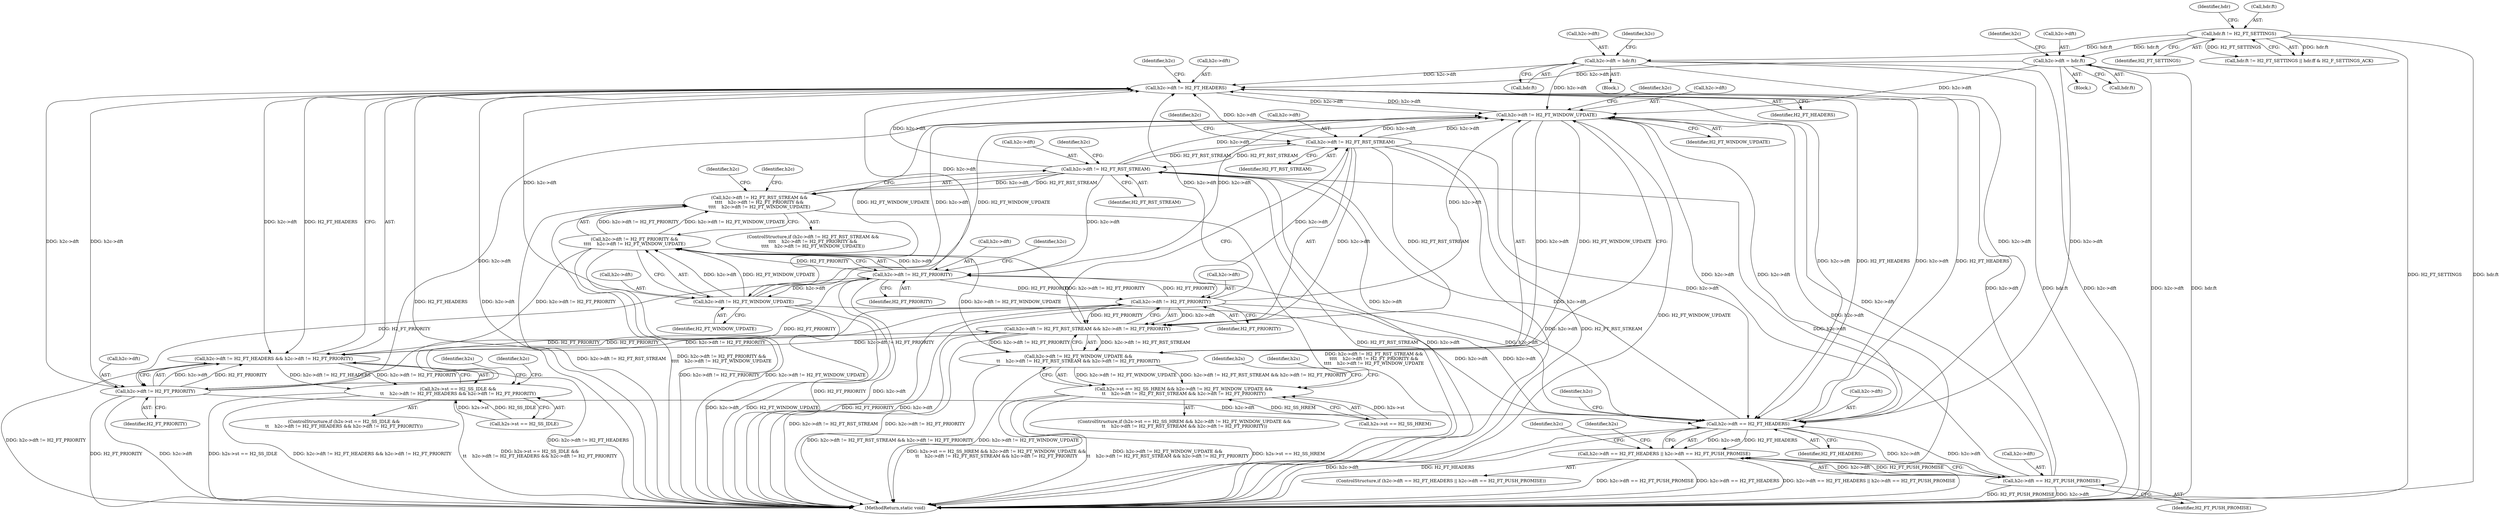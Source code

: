 digraph "0_haproxy_3f0e1ec70173593f4c2b3681b26c04a4ed5fc588@pointer" {
"1000426" [label="(Call,h2c->dft != H2_FT_HEADERS)"];
"1000454" [label="(Call,h2c->dft != H2_FT_WINDOW_UPDATE)"];
"1000460" [label="(Call,h2c->dft != H2_FT_RST_STREAM)"];
"1000534" [label="(Call,h2c->dft != H2_FT_RST_STREAM)"];
"1000493" [label="(Call,h2c->dft == H2_FT_HEADERS)"];
"1000376" [label="(Call,h2c->dft = hdr.ft)"];
"1000213" [label="(Call,hdr.ft != H2_FT_SETTINGS)"];
"1000426" [label="(Call,h2c->dft != H2_FT_HEADERS)"];
"1000545" [label="(Call,h2c->dft != H2_FT_WINDOW_UPDATE)"];
"1000540" [label="(Call,h2c->dft != H2_FT_PRIORITY)"];
"1000465" [label="(Call,h2c->dft != H2_FT_PRIORITY)"];
"1000431" [label="(Call,h2c->dft != H2_FT_PRIORITY)"];
"1000498" [label="(Call,h2c->dft == H2_FT_PUSH_PROMISE)"];
"1000275" [label="(Call,h2c->dft = hdr.ft)"];
"1000425" [label="(Call,h2c->dft != H2_FT_HEADERS && h2c->dft != H2_FT_PRIORITY)"];
"1000419" [label="(Call,h2s->st == H2_SS_IDLE &&\n\t\t    h2c->dft != H2_FT_HEADERS && h2c->dft != H2_FT_PRIORITY)"];
"1000459" [label="(Call,h2c->dft != H2_FT_RST_STREAM && h2c->dft != H2_FT_PRIORITY)"];
"1000453" [label="(Call,h2c->dft != H2_FT_WINDOW_UPDATE &&\n\t\t    h2c->dft != H2_FT_RST_STREAM && h2c->dft != H2_FT_PRIORITY)"];
"1000447" [label="(Call,h2s->st == H2_SS_HREM && h2c->dft != H2_FT_WINDOW_UPDATE &&\n\t\t    h2c->dft != H2_FT_RST_STREAM && h2c->dft != H2_FT_PRIORITY)"];
"1000539" [label="(Call,h2c->dft != H2_FT_PRIORITY &&\n\t\t\t\t    h2c->dft != H2_FT_WINDOW_UPDATE)"];
"1000533" [label="(Call,h2c->dft != H2_FT_RST_STREAM &&\n\t\t\t\t    h2c->dft != H2_FT_PRIORITY &&\n\t\t\t\t    h2c->dft != H2_FT_WINDOW_UPDATE)"];
"1000492" [label="(Call,h2c->dft == H2_FT_HEADERS || h2c->dft == H2_FT_PUSH_PROMISE)"];
"1000458" [label="(Identifier,H2_FT_WINDOW_UPDATE)"];
"1000459" [label="(Call,h2c->dft != H2_FT_RST_STREAM && h2c->dft != H2_FT_PRIORITY)"];
"1000464" [label="(Identifier,H2_FT_RST_STREAM)"];
"1000220" [label="(Identifier,hdr)"];
"1000447" [label="(Call,h2s->st == H2_SS_HREM && h2c->dft != H2_FT_WINDOW_UPDATE &&\n\t\t    h2c->dft != H2_FT_RST_STREAM && h2c->dft != H2_FT_PRIORITY)"];
"1000448" [label="(Call,h2s->st == H2_SS_HREM)"];
"1000467" [label="(Identifier,h2c)"];
"1000217" [label="(Identifier,H2_FT_SETTINGS)"];
"1000438" [label="(Identifier,h2c)"];
"1000450" [label="(Identifier,h2s)"];
"1000380" [label="(Call,hdr.ft)"];
"1000552" [label="(Identifier,h2c)"];
"1000533" [label="(Call,h2c->dft != H2_FT_RST_STREAM &&\n\t\t\t\t    h2c->dft != H2_FT_PRIORITY &&\n\t\t\t\t    h2c->dft != H2_FT_WINDOW_UPDATE)"];
"1000499" [label="(Call,h2c->dft)"];
"1000275" [label="(Call,h2c->dft = hdr.ft)"];
"1000466" [label="(Call,h2c->dft)"];
"1000446" [label="(ControlStructure,if (h2s->st == H2_SS_HREM && h2c->dft != H2_FT_WINDOW_UPDATE &&\n\t\t    h2c->dft != H2_FT_RST_STREAM && h2c->dft != H2_FT_PRIORITY))"];
"1000426" [label="(Call,h2c->dft != H2_FT_HEADERS)"];
"1000465" [label="(Call,h2c->dft != H2_FT_PRIORITY)"];
"1000542" [label="(Identifier,h2c)"];
"1000491" [label="(ControlStructure,if (h2c->dft == H2_FT_HEADERS || h2c->dft == H2_FT_PUSH_PROMISE))"];
"1000461" [label="(Call,h2c->dft)"];
"1000432" [label="(Call,h2c->dft)"];
"1000472" [label="(Identifier,h2s)"];
"1000453" [label="(Call,h2c->dft != H2_FT_WINDOW_UPDATE &&\n\t\t    h2c->dft != H2_FT_RST_STREAM && h2c->dft != H2_FT_PRIORITY)"];
"1000538" [label="(Identifier,H2_FT_RST_STREAM)"];
"1000419" [label="(Call,h2s->st == H2_SS_IDLE &&\n\t\t    h2c->dft != H2_FT_HEADERS && h2c->dft != H2_FT_PRIORITY)"];
"1000433" [label="(Identifier,h2c)"];
"1000493" [label="(Call,h2c->dft == H2_FT_HEADERS)"];
"1000497" [label="(Identifier,H2_FT_HEADERS)"];
"1000323" [label="(Block,)"];
"1000541" [label="(Call,h2c->dft)"];
"1000544" [label="(Identifier,H2_FT_PRIORITY)"];
"1000427" [label="(Call,h2c->dft)"];
"1000549" [label="(Identifier,H2_FT_WINDOW_UPDATE)"];
"1000454" [label="(Call,h2c->dft != H2_FT_WINDOW_UPDATE)"];
"1000377" [label="(Call,h2c->dft)"];
"1000560" [label="(Identifier,h2c)"];
"1000545" [label="(Call,h2c->dft != H2_FT_WINDOW_UPDATE)"];
"1000213" [label="(Call,hdr.ft != H2_FT_SETTINGS)"];
"1000546" [label="(Call,h2c->dft)"];
"1000284" [label="(Identifier,h2c)"];
"1000535" [label="(Call,h2c->dft)"];
"1000435" [label="(Identifier,H2_FT_PRIORITY)"];
"1000276" [label="(Call,h2c->dft)"];
"1000425" [label="(Call,h2c->dft != H2_FT_HEADERS && h2c->dft != H2_FT_PRIORITY)"];
"1000854" [label="(MethodReturn,static void)"];
"1000494" [label="(Call,h2c->dft)"];
"1000462" [label="(Identifier,h2c)"];
"1000534" [label="(Call,h2c->dft != H2_FT_RST_STREAM)"];
"1000212" [label="(Call,hdr.ft != H2_FT_SETTINGS || hdr.ff & H2_F_SETTINGS_ACK)"];
"1000455" [label="(Call,h2c->dft)"];
"1000540" [label="(Call,h2c->dft != H2_FT_PRIORITY)"];
"1000460" [label="(Call,h2c->dft != H2_FT_RST_STREAM)"];
"1000498" [label="(Call,h2c->dft == H2_FT_PUSH_PROMISE)"];
"1000505" [label="(Identifier,h2c)"];
"1000385" [label="(Identifier,h2c)"];
"1000492" [label="(Call,h2c->dft == H2_FT_HEADERS || h2c->dft == H2_FT_PUSH_PROMISE)"];
"1000420" [label="(Call,h2s->st == H2_SS_IDLE)"];
"1000431" [label="(Call,h2c->dft != H2_FT_PRIORITY)"];
"1000500" [label="(Identifier,h2c)"];
"1000376" [label="(Call,h2c->dft = hdr.ft)"];
"1000184" [label="(Block,)"];
"1000547" [label="(Identifier,h2c)"];
"1000469" [label="(Identifier,H2_FT_PRIORITY)"];
"1000484" [label="(Identifier,h2s)"];
"1000511" [label="(Identifier,h2s)"];
"1000532" [label="(ControlStructure,if (h2c->dft != H2_FT_RST_STREAM &&\n\t\t\t\t    h2c->dft != H2_FT_PRIORITY &&\n\t\t\t\t    h2c->dft != H2_FT_WINDOW_UPDATE))"];
"1000214" [label="(Call,hdr.ft)"];
"1000279" [label="(Call,hdr.ft)"];
"1000430" [label="(Identifier,H2_FT_HEADERS)"];
"1000502" [label="(Identifier,H2_FT_PUSH_PROMISE)"];
"1000418" [label="(ControlStructure,if (h2s->st == H2_SS_IDLE &&\n\t\t    h2c->dft != H2_FT_HEADERS && h2c->dft != H2_FT_PRIORITY))"];
"1000539" [label="(Call,h2c->dft != H2_FT_PRIORITY &&\n\t\t\t\t    h2c->dft != H2_FT_WINDOW_UPDATE)"];
"1000426" -> "1000425"  [label="AST: "];
"1000426" -> "1000430"  [label="CFG: "];
"1000427" -> "1000426"  [label="AST: "];
"1000430" -> "1000426"  [label="AST: "];
"1000433" -> "1000426"  [label="CFG: "];
"1000425" -> "1000426"  [label="CFG: "];
"1000426" -> "1000854"  [label="DDG: h2c->dft"];
"1000426" -> "1000854"  [label="DDG: H2_FT_HEADERS"];
"1000426" -> "1000425"  [label="DDG: h2c->dft"];
"1000426" -> "1000425"  [label="DDG: H2_FT_HEADERS"];
"1000454" -> "1000426"  [label="DDG: h2c->dft"];
"1000460" -> "1000426"  [label="DDG: h2c->dft"];
"1000376" -> "1000426"  [label="DDG: h2c->dft"];
"1000493" -> "1000426"  [label="DDG: h2c->dft"];
"1000493" -> "1000426"  [label="DDG: H2_FT_HEADERS"];
"1000545" -> "1000426"  [label="DDG: h2c->dft"];
"1000498" -> "1000426"  [label="DDG: h2c->dft"];
"1000431" -> "1000426"  [label="DDG: h2c->dft"];
"1000275" -> "1000426"  [label="DDG: h2c->dft"];
"1000534" -> "1000426"  [label="DDG: h2c->dft"];
"1000540" -> "1000426"  [label="DDG: h2c->dft"];
"1000465" -> "1000426"  [label="DDG: h2c->dft"];
"1000426" -> "1000431"  [label="DDG: h2c->dft"];
"1000426" -> "1000454"  [label="DDG: h2c->dft"];
"1000426" -> "1000493"  [label="DDG: h2c->dft"];
"1000426" -> "1000493"  [label="DDG: H2_FT_HEADERS"];
"1000454" -> "1000453"  [label="AST: "];
"1000454" -> "1000458"  [label="CFG: "];
"1000455" -> "1000454"  [label="AST: "];
"1000458" -> "1000454"  [label="AST: "];
"1000462" -> "1000454"  [label="CFG: "];
"1000453" -> "1000454"  [label="CFG: "];
"1000454" -> "1000854"  [label="DDG: h2c->dft"];
"1000454" -> "1000854"  [label="DDG: H2_FT_WINDOW_UPDATE"];
"1000454" -> "1000453"  [label="DDG: h2c->dft"];
"1000454" -> "1000453"  [label="DDG: H2_FT_WINDOW_UPDATE"];
"1000460" -> "1000454"  [label="DDG: h2c->dft"];
"1000376" -> "1000454"  [label="DDG: h2c->dft"];
"1000493" -> "1000454"  [label="DDG: h2c->dft"];
"1000545" -> "1000454"  [label="DDG: h2c->dft"];
"1000545" -> "1000454"  [label="DDG: H2_FT_WINDOW_UPDATE"];
"1000498" -> "1000454"  [label="DDG: h2c->dft"];
"1000431" -> "1000454"  [label="DDG: h2c->dft"];
"1000275" -> "1000454"  [label="DDG: h2c->dft"];
"1000534" -> "1000454"  [label="DDG: h2c->dft"];
"1000540" -> "1000454"  [label="DDG: h2c->dft"];
"1000465" -> "1000454"  [label="DDG: h2c->dft"];
"1000454" -> "1000460"  [label="DDG: h2c->dft"];
"1000454" -> "1000493"  [label="DDG: h2c->dft"];
"1000454" -> "1000545"  [label="DDG: H2_FT_WINDOW_UPDATE"];
"1000460" -> "1000459"  [label="AST: "];
"1000460" -> "1000464"  [label="CFG: "];
"1000461" -> "1000460"  [label="AST: "];
"1000464" -> "1000460"  [label="AST: "];
"1000467" -> "1000460"  [label="CFG: "];
"1000459" -> "1000460"  [label="CFG: "];
"1000460" -> "1000854"  [label="DDG: h2c->dft"];
"1000460" -> "1000854"  [label="DDG: H2_FT_RST_STREAM"];
"1000460" -> "1000459"  [label="DDG: h2c->dft"];
"1000460" -> "1000459"  [label="DDG: H2_FT_RST_STREAM"];
"1000534" -> "1000460"  [label="DDG: H2_FT_RST_STREAM"];
"1000460" -> "1000465"  [label="DDG: h2c->dft"];
"1000460" -> "1000493"  [label="DDG: h2c->dft"];
"1000460" -> "1000534"  [label="DDG: H2_FT_RST_STREAM"];
"1000534" -> "1000533"  [label="AST: "];
"1000534" -> "1000538"  [label="CFG: "];
"1000535" -> "1000534"  [label="AST: "];
"1000538" -> "1000534"  [label="AST: "];
"1000542" -> "1000534"  [label="CFG: "];
"1000533" -> "1000534"  [label="CFG: "];
"1000534" -> "1000854"  [label="DDG: h2c->dft"];
"1000534" -> "1000854"  [label="DDG: H2_FT_RST_STREAM"];
"1000534" -> "1000493"  [label="DDG: h2c->dft"];
"1000534" -> "1000533"  [label="DDG: h2c->dft"];
"1000534" -> "1000533"  [label="DDG: H2_FT_RST_STREAM"];
"1000493" -> "1000534"  [label="DDG: h2c->dft"];
"1000498" -> "1000534"  [label="DDG: h2c->dft"];
"1000534" -> "1000540"  [label="DDG: h2c->dft"];
"1000493" -> "1000492"  [label="AST: "];
"1000493" -> "1000497"  [label="CFG: "];
"1000494" -> "1000493"  [label="AST: "];
"1000497" -> "1000493"  [label="AST: "];
"1000500" -> "1000493"  [label="CFG: "];
"1000492" -> "1000493"  [label="CFG: "];
"1000493" -> "1000854"  [label="DDG: h2c->dft"];
"1000493" -> "1000854"  [label="DDG: H2_FT_HEADERS"];
"1000493" -> "1000492"  [label="DDG: h2c->dft"];
"1000493" -> "1000492"  [label="DDG: H2_FT_HEADERS"];
"1000376" -> "1000493"  [label="DDG: h2c->dft"];
"1000545" -> "1000493"  [label="DDG: h2c->dft"];
"1000498" -> "1000493"  [label="DDG: h2c->dft"];
"1000431" -> "1000493"  [label="DDG: h2c->dft"];
"1000275" -> "1000493"  [label="DDG: h2c->dft"];
"1000540" -> "1000493"  [label="DDG: h2c->dft"];
"1000465" -> "1000493"  [label="DDG: h2c->dft"];
"1000493" -> "1000498"  [label="DDG: h2c->dft"];
"1000376" -> "1000323"  [label="AST: "];
"1000376" -> "1000380"  [label="CFG: "];
"1000377" -> "1000376"  [label="AST: "];
"1000380" -> "1000376"  [label="AST: "];
"1000385" -> "1000376"  [label="CFG: "];
"1000376" -> "1000854"  [label="DDG: h2c->dft"];
"1000376" -> "1000854"  [label="DDG: hdr.ft"];
"1000213" -> "1000376"  [label="DDG: hdr.ft"];
"1000213" -> "1000212"  [label="AST: "];
"1000213" -> "1000217"  [label="CFG: "];
"1000214" -> "1000213"  [label="AST: "];
"1000217" -> "1000213"  [label="AST: "];
"1000220" -> "1000213"  [label="CFG: "];
"1000212" -> "1000213"  [label="CFG: "];
"1000213" -> "1000854"  [label="DDG: H2_FT_SETTINGS"];
"1000213" -> "1000854"  [label="DDG: hdr.ft"];
"1000213" -> "1000212"  [label="DDG: hdr.ft"];
"1000213" -> "1000212"  [label="DDG: H2_FT_SETTINGS"];
"1000213" -> "1000275"  [label="DDG: hdr.ft"];
"1000545" -> "1000539"  [label="AST: "];
"1000545" -> "1000549"  [label="CFG: "];
"1000546" -> "1000545"  [label="AST: "];
"1000549" -> "1000545"  [label="AST: "];
"1000539" -> "1000545"  [label="CFG: "];
"1000545" -> "1000854"  [label="DDG: h2c->dft"];
"1000545" -> "1000854"  [label="DDG: H2_FT_WINDOW_UPDATE"];
"1000545" -> "1000539"  [label="DDG: h2c->dft"];
"1000545" -> "1000539"  [label="DDG: H2_FT_WINDOW_UPDATE"];
"1000540" -> "1000545"  [label="DDG: h2c->dft"];
"1000540" -> "1000539"  [label="AST: "];
"1000540" -> "1000544"  [label="CFG: "];
"1000541" -> "1000540"  [label="AST: "];
"1000544" -> "1000540"  [label="AST: "];
"1000547" -> "1000540"  [label="CFG: "];
"1000539" -> "1000540"  [label="CFG: "];
"1000540" -> "1000854"  [label="DDG: H2_FT_PRIORITY"];
"1000540" -> "1000854"  [label="DDG: h2c->dft"];
"1000540" -> "1000431"  [label="DDG: H2_FT_PRIORITY"];
"1000540" -> "1000465"  [label="DDG: H2_FT_PRIORITY"];
"1000540" -> "1000539"  [label="DDG: h2c->dft"];
"1000540" -> "1000539"  [label="DDG: H2_FT_PRIORITY"];
"1000465" -> "1000540"  [label="DDG: H2_FT_PRIORITY"];
"1000431" -> "1000540"  [label="DDG: H2_FT_PRIORITY"];
"1000465" -> "1000459"  [label="AST: "];
"1000465" -> "1000469"  [label="CFG: "];
"1000466" -> "1000465"  [label="AST: "];
"1000469" -> "1000465"  [label="AST: "];
"1000459" -> "1000465"  [label="CFG: "];
"1000465" -> "1000854"  [label="DDG: H2_FT_PRIORITY"];
"1000465" -> "1000854"  [label="DDG: h2c->dft"];
"1000465" -> "1000431"  [label="DDG: H2_FT_PRIORITY"];
"1000465" -> "1000459"  [label="DDG: h2c->dft"];
"1000465" -> "1000459"  [label="DDG: H2_FT_PRIORITY"];
"1000431" -> "1000465"  [label="DDG: H2_FT_PRIORITY"];
"1000431" -> "1000425"  [label="AST: "];
"1000431" -> "1000435"  [label="CFG: "];
"1000432" -> "1000431"  [label="AST: "];
"1000435" -> "1000431"  [label="AST: "];
"1000425" -> "1000431"  [label="CFG: "];
"1000431" -> "1000854"  [label="DDG: h2c->dft"];
"1000431" -> "1000854"  [label="DDG: H2_FT_PRIORITY"];
"1000431" -> "1000425"  [label="DDG: h2c->dft"];
"1000431" -> "1000425"  [label="DDG: H2_FT_PRIORITY"];
"1000498" -> "1000492"  [label="AST: "];
"1000498" -> "1000502"  [label="CFG: "];
"1000499" -> "1000498"  [label="AST: "];
"1000502" -> "1000498"  [label="AST: "];
"1000492" -> "1000498"  [label="CFG: "];
"1000498" -> "1000854"  [label="DDG: H2_FT_PUSH_PROMISE"];
"1000498" -> "1000854"  [label="DDG: h2c->dft"];
"1000498" -> "1000492"  [label="DDG: h2c->dft"];
"1000498" -> "1000492"  [label="DDG: H2_FT_PUSH_PROMISE"];
"1000275" -> "1000184"  [label="AST: "];
"1000275" -> "1000279"  [label="CFG: "];
"1000276" -> "1000275"  [label="AST: "];
"1000279" -> "1000275"  [label="AST: "];
"1000284" -> "1000275"  [label="CFG: "];
"1000275" -> "1000854"  [label="DDG: h2c->dft"];
"1000275" -> "1000854"  [label="DDG: hdr.ft"];
"1000425" -> "1000419"  [label="AST: "];
"1000419" -> "1000425"  [label="CFG: "];
"1000425" -> "1000854"  [label="DDG: h2c->dft != H2_FT_HEADERS"];
"1000425" -> "1000854"  [label="DDG: h2c->dft != H2_FT_PRIORITY"];
"1000425" -> "1000419"  [label="DDG: h2c->dft != H2_FT_HEADERS"];
"1000425" -> "1000419"  [label="DDG: h2c->dft != H2_FT_PRIORITY"];
"1000539" -> "1000425"  [label="DDG: h2c->dft != H2_FT_PRIORITY"];
"1000459" -> "1000425"  [label="DDG: h2c->dft != H2_FT_PRIORITY"];
"1000425" -> "1000459"  [label="DDG: h2c->dft != H2_FT_PRIORITY"];
"1000419" -> "1000418"  [label="AST: "];
"1000419" -> "1000420"  [label="CFG: "];
"1000420" -> "1000419"  [label="AST: "];
"1000438" -> "1000419"  [label="CFG: "];
"1000450" -> "1000419"  [label="CFG: "];
"1000419" -> "1000854"  [label="DDG: h2s->st == H2_SS_IDLE"];
"1000419" -> "1000854"  [label="DDG: h2c->dft != H2_FT_HEADERS && h2c->dft != H2_FT_PRIORITY"];
"1000419" -> "1000854"  [label="DDG: h2s->st == H2_SS_IDLE &&\n\t\t    h2c->dft != H2_FT_HEADERS && h2c->dft != H2_FT_PRIORITY"];
"1000420" -> "1000419"  [label="DDG: h2s->st"];
"1000420" -> "1000419"  [label="DDG: H2_SS_IDLE"];
"1000459" -> "1000453"  [label="AST: "];
"1000453" -> "1000459"  [label="CFG: "];
"1000459" -> "1000854"  [label="DDG: h2c->dft != H2_FT_RST_STREAM"];
"1000459" -> "1000854"  [label="DDG: h2c->dft != H2_FT_PRIORITY"];
"1000459" -> "1000453"  [label="DDG: h2c->dft != H2_FT_RST_STREAM"];
"1000459" -> "1000453"  [label="DDG: h2c->dft != H2_FT_PRIORITY"];
"1000539" -> "1000459"  [label="DDG: h2c->dft != H2_FT_PRIORITY"];
"1000453" -> "1000447"  [label="AST: "];
"1000447" -> "1000453"  [label="CFG: "];
"1000453" -> "1000854"  [label="DDG: h2c->dft != H2_FT_RST_STREAM && h2c->dft != H2_FT_PRIORITY"];
"1000453" -> "1000854"  [label="DDG: h2c->dft != H2_FT_WINDOW_UPDATE"];
"1000453" -> "1000447"  [label="DDG: h2c->dft != H2_FT_WINDOW_UPDATE"];
"1000453" -> "1000447"  [label="DDG: h2c->dft != H2_FT_RST_STREAM && h2c->dft != H2_FT_PRIORITY"];
"1000453" -> "1000539"  [label="DDG: h2c->dft != H2_FT_WINDOW_UPDATE"];
"1000447" -> "1000446"  [label="AST: "];
"1000447" -> "1000448"  [label="CFG: "];
"1000448" -> "1000447"  [label="AST: "];
"1000472" -> "1000447"  [label="CFG: "];
"1000484" -> "1000447"  [label="CFG: "];
"1000447" -> "1000854"  [label="DDG: h2s->st == H2_SS_HREM && h2c->dft != H2_FT_WINDOW_UPDATE &&\n\t\t    h2c->dft != H2_FT_RST_STREAM && h2c->dft != H2_FT_PRIORITY"];
"1000447" -> "1000854"  [label="DDG: h2c->dft != H2_FT_WINDOW_UPDATE &&\n\t\t    h2c->dft != H2_FT_RST_STREAM && h2c->dft != H2_FT_PRIORITY"];
"1000447" -> "1000854"  [label="DDG: h2s->st == H2_SS_HREM"];
"1000448" -> "1000447"  [label="DDG: h2s->st"];
"1000448" -> "1000447"  [label="DDG: H2_SS_HREM"];
"1000539" -> "1000533"  [label="AST: "];
"1000533" -> "1000539"  [label="CFG: "];
"1000539" -> "1000854"  [label="DDG: h2c->dft != H2_FT_PRIORITY"];
"1000539" -> "1000854"  [label="DDG: h2c->dft != H2_FT_WINDOW_UPDATE"];
"1000539" -> "1000533"  [label="DDG: h2c->dft != H2_FT_PRIORITY"];
"1000539" -> "1000533"  [label="DDG: h2c->dft != H2_FT_WINDOW_UPDATE"];
"1000533" -> "1000532"  [label="AST: "];
"1000552" -> "1000533"  [label="CFG: "];
"1000560" -> "1000533"  [label="CFG: "];
"1000533" -> "1000854"  [label="DDG: h2c->dft != H2_FT_RST_STREAM &&\n\t\t\t\t    h2c->dft != H2_FT_PRIORITY &&\n\t\t\t\t    h2c->dft != H2_FT_WINDOW_UPDATE"];
"1000533" -> "1000854"  [label="DDG: h2c->dft != H2_FT_RST_STREAM"];
"1000533" -> "1000854"  [label="DDG: h2c->dft != H2_FT_PRIORITY &&\n\t\t\t\t    h2c->dft != H2_FT_WINDOW_UPDATE"];
"1000492" -> "1000491"  [label="AST: "];
"1000505" -> "1000492"  [label="CFG: "];
"1000511" -> "1000492"  [label="CFG: "];
"1000492" -> "1000854"  [label="DDG: h2c->dft == H2_FT_PUSH_PROMISE"];
"1000492" -> "1000854"  [label="DDG: h2c->dft == H2_FT_HEADERS"];
"1000492" -> "1000854"  [label="DDG: h2c->dft == H2_FT_HEADERS || h2c->dft == H2_FT_PUSH_PROMISE"];
}
